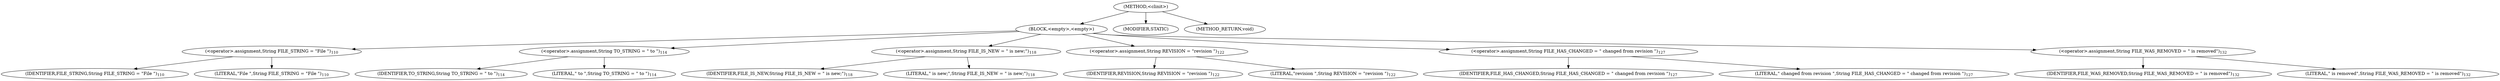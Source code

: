 digraph "&lt;clinit&gt;" {  
"964" [label = <(METHOD,&lt;clinit&gt;)> ]
"965" [label = <(BLOCK,&lt;empty&gt;,&lt;empty&gt;)> ]
"966" [label = <(&lt;operator&gt;.assignment,String FILE_STRING = &quot;File &quot;)<SUB>110</SUB>> ]
"967" [label = <(IDENTIFIER,FILE_STRING,String FILE_STRING = &quot;File &quot;)<SUB>110</SUB>> ]
"968" [label = <(LITERAL,&quot;File &quot;,String FILE_STRING = &quot;File &quot;)<SUB>110</SUB>> ]
"969" [label = <(&lt;operator&gt;.assignment,String TO_STRING = &quot; to &quot;)<SUB>114</SUB>> ]
"970" [label = <(IDENTIFIER,TO_STRING,String TO_STRING = &quot; to &quot;)<SUB>114</SUB>> ]
"971" [label = <(LITERAL,&quot; to &quot;,String TO_STRING = &quot; to &quot;)<SUB>114</SUB>> ]
"972" [label = <(&lt;operator&gt;.assignment,String FILE_IS_NEW = &quot; is new;&quot;)<SUB>118</SUB>> ]
"973" [label = <(IDENTIFIER,FILE_IS_NEW,String FILE_IS_NEW = &quot; is new;&quot;)<SUB>118</SUB>> ]
"974" [label = <(LITERAL,&quot; is new;&quot;,String FILE_IS_NEW = &quot; is new;&quot;)<SUB>118</SUB>> ]
"975" [label = <(&lt;operator&gt;.assignment,String REVISION = &quot;revision &quot;)<SUB>122</SUB>> ]
"976" [label = <(IDENTIFIER,REVISION,String REVISION = &quot;revision &quot;)<SUB>122</SUB>> ]
"977" [label = <(LITERAL,&quot;revision &quot;,String REVISION = &quot;revision &quot;)<SUB>122</SUB>> ]
"978" [label = <(&lt;operator&gt;.assignment,String FILE_HAS_CHANGED = &quot; changed from revision &quot;)<SUB>127</SUB>> ]
"979" [label = <(IDENTIFIER,FILE_HAS_CHANGED,String FILE_HAS_CHANGED = &quot; changed from revision &quot;)<SUB>127</SUB>> ]
"980" [label = <(LITERAL,&quot; changed from revision &quot;,String FILE_HAS_CHANGED = &quot; changed from revision &quot;)<SUB>127</SUB>> ]
"981" [label = <(&lt;operator&gt;.assignment,String FILE_WAS_REMOVED = &quot; is removed&quot;)<SUB>132</SUB>> ]
"982" [label = <(IDENTIFIER,FILE_WAS_REMOVED,String FILE_WAS_REMOVED = &quot; is removed&quot;)<SUB>132</SUB>> ]
"983" [label = <(LITERAL,&quot; is removed&quot;,String FILE_WAS_REMOVED = &quot; is removed&quot;)<SUB>132</SUB>> ]
"984" [label = <(MODIFIER,STATIC)> ]
"985" [label = <(METHOD_RETURN,void)> ]
  "964" -> "965" 
  "964" -> "984" 
  "964" -> "985" 
  "965" -> "966" 
  "965" -> "969" 
  "965" -> "972" 
  "965" -> "975" 
  "965" -> "978" 
  "965" -> "981" 
  "966" -> "967" 
  "966" -> "968" 
  "969" -> "970" 
  "969" -> "971" 
  "972" -> "973" 
  "972" -> "974" 
  "975" -> "976" 
  "975" -> "977" 
  "978" -> "979" 
  "978" -> "980" 
  "981" -> "982" 
  "981" -> "983" 
}
